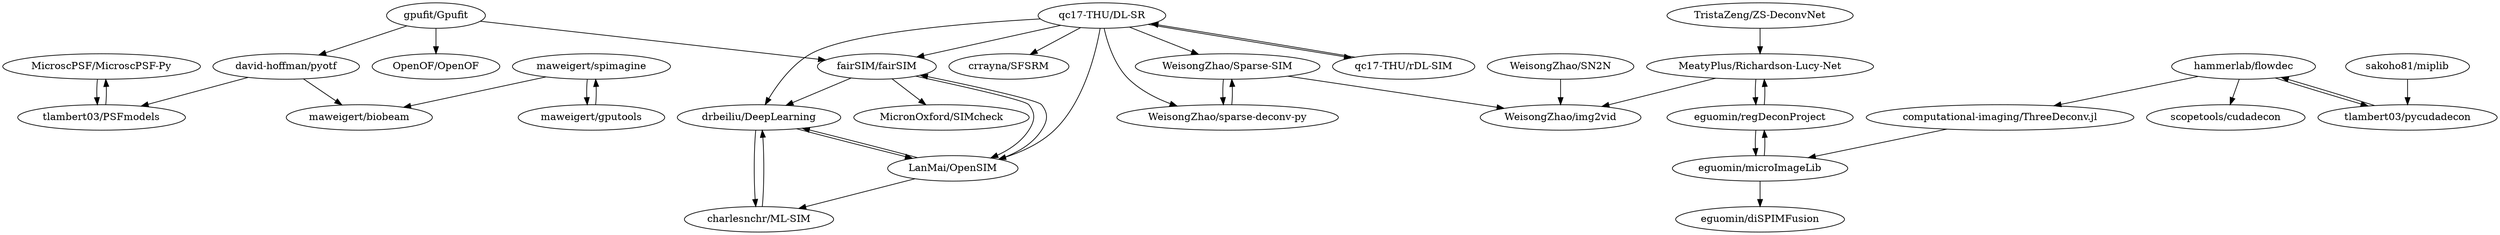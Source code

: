 digraph G {
"MicroscPSF/MicroscPSF-Py" -> "tlambert03/PSFmodels"
"sakoho81/miplib" -> "tlambert03/pycudadecon"
"tlambert03/pycudadecon" -> "hammerlab/flowdec"
"hammerlab/flowdec" -> "tlambert03/pycudadecon"
"hammerlab/flowdec" -> "computational-imaging/ThreeDeconv.jl"
"hammerlab/flowdec" -> "scopetools/cudadecon"
"computational-imaging/ThreeDeconv.jl" -> "eguomin/microImageLib"
"eguomin/microImageLib" -> "eguomin/regDeconProject"
"eguomin/microImageLib" -> "eguomin/diSPIMFusion"
"WeisongZhao/Sparse-SIM" -> "WeisongZhao/sparse-deconv-py"
"WeisongZhao/Sparse-SIM" -> "WeisongZhao/img2vid"
"drbeiliu/DeepLearning" -> "charlesnchr/ML-SIM"
"drbeiliu/DeepLearning" -> "LanMai/OpenSIM"
"tlambert03/PSFmodels" -> "MicroscPSF/MicroscPSF-Py"
"eguomin/regDeconProject" -> "eguomin/microImageLib"
"eguomin/regDeconProject" -> "MeatyPlus/Richardson-Lucy-Net"
"charlesnchr/ML-SIM" -> "drbeiliu/DeepLearning"
"qc17-THU/DL-SR" -> "qc17-THU/rDL-SIM"
"qc17-THU/DL-SR" -> "drbeiliu/DeepLearning"
"qc17-THU/DL-SR" -> "WeisongZhao/Sparse-SIM"
"qc17-THU/DL-SR" -> "crrayna/SFSRM"
"qc17-THU/DL-SR" -> "LanMai/OpenSIM"
"qc17-THU/DL-SR" -> "fairSIM/fairSIM"
"qc17-THU/DL-SR" -> "WeisongZhao/sparse-deconv-py"
"maweigert/gputools" -> "maweigert/spimagine"
"maweigert/spimagine" -> "maweigert/gputools"
"maweigert/spimagine" -> "maweigert/biobeam"
"WeisongZhao/sparse-deconv-py" -> "WeisongZhao/Sparse-SIM"
"LanMai/OpenSIM" -> "drbeiliu/DeepLearning"
"LanMai/OpenSIM" -> "charlesnchr/ML-SIM"
"LanMai/OpenSIM" -> "fairSIM/fairSIM"
"MeatyPlus/Richardson-Lucy-Net" -> "eguomin/regDeconProject"
"MeatyPlus/Richardson-Lucy-Net" -> "WeisongZhao/img2vid"
"qc17-THU/rDL-SIM" -> "qc17-THU/DL-SR"
"fairSIM/fairSIM" -> "MicronOxford/SIMcheck"
"fairSIM/fairSIM" -> "LanMai/OpenSIM"
"fairSIM/fairSIM" -> "drbeiliu/DeepLearning"
"TristaZeng/ZS-DeconvNet" -> "MeatyPlus/Richardson-Lucy-Net"
"david-hoffman/pyotf" -> "maweigert/biobeam"
"david-hoffman/pyotf" -> "tlambert03/PSFmodels"
"WeisongZhao/SN2N" -> "WeisongZhao/img2vid"
"gpufit/Gpufit" -> "fairSIM/fairSIM"
"gpufit/Gpufit" -> "OpenOF/OpenOF"
"gpufit/Gpufit" -> "david-hoffman/pyotf"
"MicroscPSF/MicroscPSF-Py" ["l"="1.791,44.249"]
"tlambert03/PSFmodels" ["l"="1.772,44.249"]
"sakoho81/miplib" ["l"="1.747,44.006"]
"tlambert03/pycudadecon" ["l"="1.726,44.015"]
"hammerlab/flowdec" ["l"="1.703,44.023"]
"computational-imaging/ThreeDeconv.jl" ["l"="1.686,44.041"]
"scopetools/cudadecon" ["l"="1.689,44.009"]
"eguomin/microImageLib" ["l"="1.668,44.059"]
"eguomin/regDeconProject" ["l"="1.658,44.074"]
"eguomin/diSPIMFusion" ["l"="1.654,44.049"]
"WeisongZhao/Sparse-SIM" ["l"="1.65,44.141"]
"WeisongZhao/sparse-deconv-py" ["l"="1.645,44.155"]
"WeisongZhao/img2vid" ["l"="1.643,44.116"]
"drbeiliu/DeepLearning" ["l"="1.686,44.173"]
"charlesnchr/ML-SIM" ["l"="1.702,44.172"]
"LanMai/OpenSIM" ["l"="1.681,44.183"]
"MeatyPlus/Richardson-Lucy-Net" ["l"="1.647,44.09"]
"qc17-THU/DL-SR" ["l"="1.66,44.172"]
"qc17-THU/rDL-SIM" ["l"="1.647,44.185"]
"crrayna/SFSRM" ["l"="1.631,44.174"]
"fairSIM/fairSIM" ["l"="1.692,44.194"]
"maweigert/gputools" ["l"="1.757,44.311"]
"maweigert/spimagine" ["l"="1.752,44.295"]
"maweigert/biobeam" ["l"="1.746,44.272"]
"MicronOxford/SIMcheck" ["l"="1.716,44.192"]
"TristaZeng/ZS-DeconvNet" ["l"="1.623,44.082"]
"david-hoffman/pyotf" ["l"="1.742,44.249"]
"WeisongZhao/SN2N" ["l"="1.621,44.115"]
"gpufit/Gpufit" ["l"="1.719,44.223"]
"OpenOF/OpenOF" ["l"="1.745,44.215"]
}